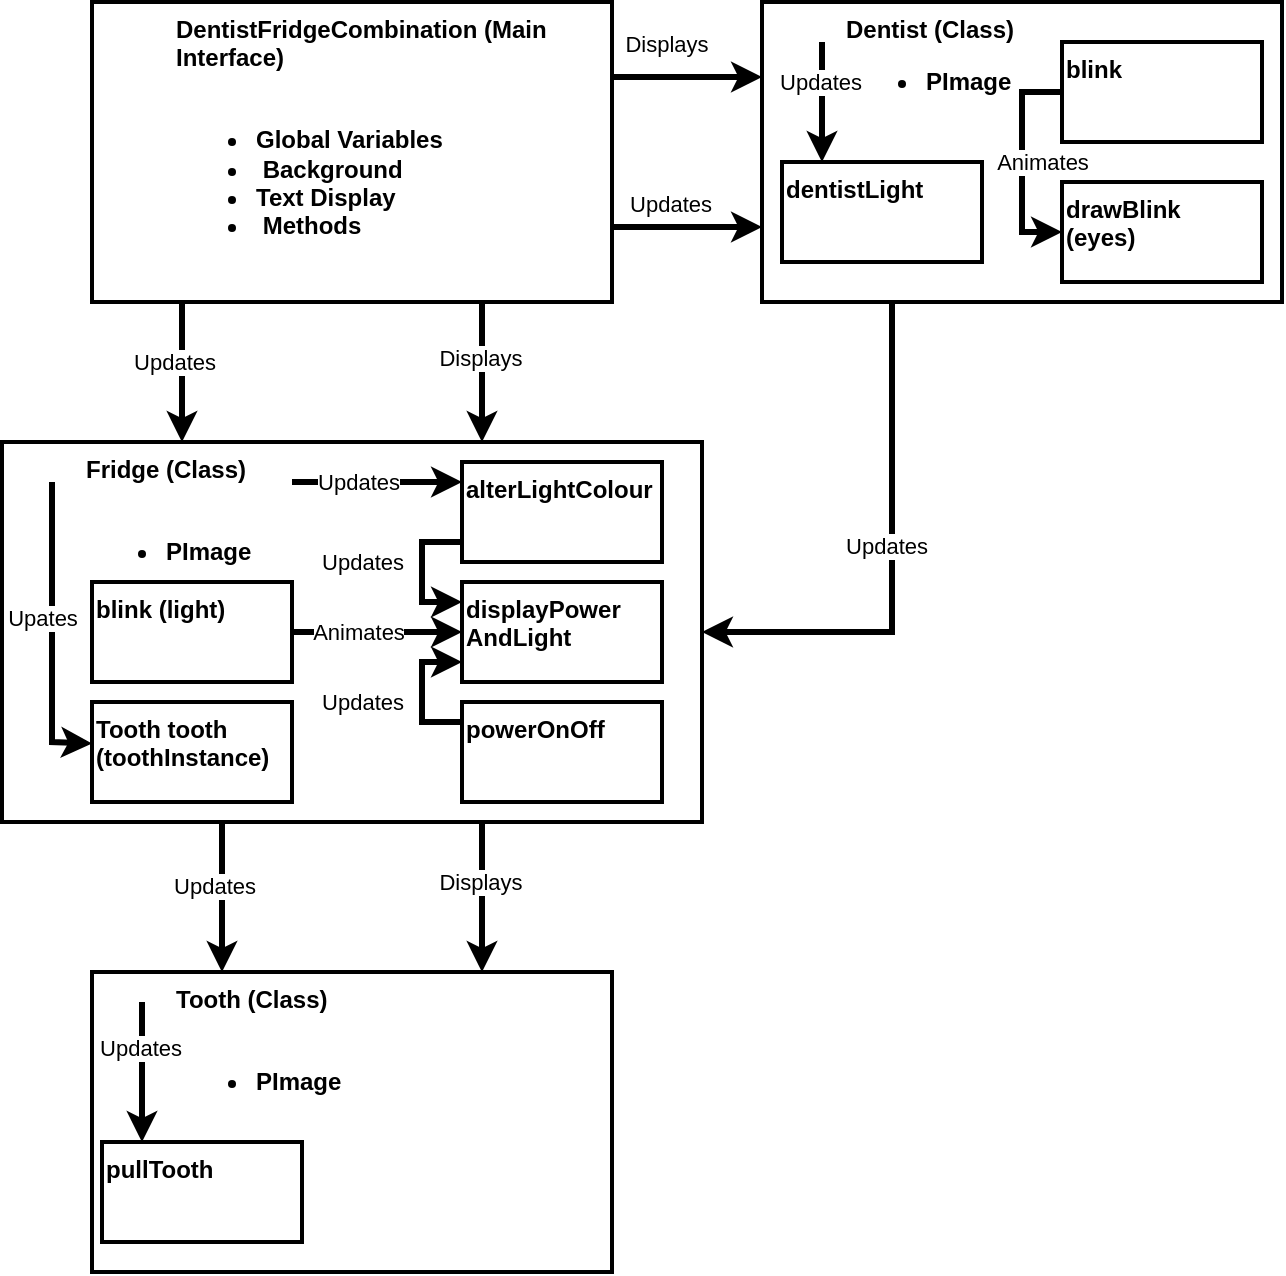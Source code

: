 <mxfile version="24.4.8" type="github">
  <diagram id="C5RBs43oDa-KdzZeNtuy" name="Page-1">
    <mxGraphModel dx="2385" dy="1565" grid="1" gridSize="10" guides="1" tooltips="1" connect="1" arrows="1" fold="1" page="1" pageScale="1" pageWidth="827" pageHeight="1169" math="0" shadow="0">
      <root>
        <mxCell id="WIyWlLk6GJQsqaUBKTNV-0" />
        <mxCell id="WIyWlLk6GJQsqaUBKTNV-1" parent="WIyWlLk6GJQsqaUBKTNV-0" />
        <mxCell id="isv8KoxDo1tm24USL7_6-0" value="&lt;blockquote style=&quot;margin: 0 0 0 40px; border: none; padding: 0px;&quot;&gt;DentistFridgeCombination (Main Interface)&lt;/blockquote&gt;&lt;blockquote style=&quot;margin: 0 0 0 40px; border: none; padding: 0px;&quot;&gt;&lt;br&gt;&lt;/blockquote&gt;&lt;blockquote style=&quot;margin: 0 0 0 40px; border: none; padding: 0px;&quot;&gt;&lt;ul&gt;&lt;li&gt;Global Variables&lt;/li&gt;&lt;li&gt;&amp;nbsp;Background&lt;/li&gt;&lt;li&gt;Text Display&lt;/li&gt;&lt;li&gt;&amp;nbsp;Methods&lt;/li&gt;&lt;/ul&gt;&lt;/blockquote&gt;" style="rounded=0;whiteSpace=wrap;html=1;strokeWidth=2;verticalAlign=top;align=left;fontStyle=1" vertex="1" parent="WIyWlLk6GJQsqaUBKTNV-1">
          <mxGeometry x="135" y="100" width="260" height="150" as="geometry" />
        </mxCell>
        <mxCell id="isv8KoxDo1tm24USL7_6-1" value="&lt;blockquote style=&quot;margin: 0 0 0 40px; border: none; padding: 0px;&quot;&gt;Dentist (Class)&lt;/blockquote&gt;&lt;blockquote style=&quot;margin: 0 0 0 40px; border: none; padding: 0px;&quot;&gt;&lt;ul&gt;&lt;li&gt;&lt;span style=&quot;background-color: initial;&quot;&gt;PImage&lt;/span&gt;&lt;/li&gt;&lt;/ul&gt;&lt;/blockquote&gt;" style="rounded=0;whiteSpace=wrap;html=1;strokeWidth=2;verticalAlign=top;align=left;fontStyle=1" vertex="1" parent="WIyWlLk6GJQsqaUBKTNV-1">
          <mxGeometry x="470" y="100" width="260" height="150" as="geometry" />
        </mxCell>
        <mxCell id="isv8KoxDo1tm24USL7_6-8" value="" style="edgeStyle=orthogonalEdgeStyle;rounded=0;orthogonalLoop=1;jettySize=auto;html=1;strokeWidth=3;" edge="1" parent="WIyWlLk6GJQsqaUBKTNV-1" source="isv8KoxDo1tm24USL7_6-2" target="isv8KoxDo1tm24USL7_6-3">
          <mxGeometry relative="1" as="geometry">
            <Array as="points">
              <mxPoint x="200" y="550" />
              <mxPoint x="200" y="550" />
            </Array>
          </mxGeometry>
        </mxCell>
        <mxCell id="isv8KoxDo1tm24USL7_6-9" value="Updates" style="edgeLabel;html=1;align=center;verticalAlign=middle;resizable=0;points=[];" vertex="1" connectable="0" parent="isv8KoxDo1tm24USL7_6-8">
          <mxGeometry x="-0.067" y="-4" relative="1" as="geometry">
            <mxPoint y="-3" as="offset" />
          </mxGeometry>
        </mxCell>
        <mxCell id="isv8KoxDo1tm24USL7_6-10" value="" style="edgeStyle=orthogonalEdgeStyle;rounded=0;orthogonalLoop=1;jettySize=auto;html=1;strokeWidth=3;" edge="1" parent="WIyWlLk6GJQsqaUBKTNV-1" source="isv8KoxDo1tm24USL7_6-2" target="isv8KoxDo1tm24USL7_6-3">
          <mxGeometry relative="1" as="geometry">
            <Array as="points">
              <mxPoint x="330" y="550" />
              <mxPoint x="330" y="550" />
            </Array>
          </mxGeometry>
        </mxCell>
        <mxCell id="isv8KoxDo1tm24USL7_6-11" value="Displays" style="edgeLabel;html=1;align=center;verticalAlign=middle;resizable=0;points=[];" vertex="1" connectable="0" parent="isv8KoxDo1tm24USL7_6-10">
          <mxGeometry x="-0.28" y="-1" relative="1" as="geometry">
            <mxPoint y="3" as="offset" />
          </mxGeometry>
        </mxCell>
        <mxCell id="isv8KoxDo1tm24USL7_6-2" value="&lt;blockquote style=&quot;margin: 0 0 0 40px; border: none; padding: 0px;&quot;&gt;Fridge (Class)&lt;/blockquote&gt;&lt;blockquote style=&quot;margin: 0 0 0 40px; border: none; padding: 0px;&quot;&gt;&lt;br&gt;&lt;/blockquote&gt;&lt;blockquote style=&quot;margin: 0 0 0 40px; border: none; padding: 0px;&quot;&gt;&lt;ul&gt;&lt;li&gt;PImage&lt;/li&gt;&lt;/ul&gt;&lt;/blockquote&gt;" style="rounded=0;whiteSpace=wrap;html=1;strokeWidth=2;verticalAlign=top;align=left;fontStyle=1" vertex="1" parent="WIyWlLk6GJQsqaUBKTNV-1">
          <mxGeometry x="90" y="320" width="350" height="190" as="geometry" />
        </mxCell>
        <mxCell id="isv8KoxDo1tm24USL7_6-3" value="&lt;blockquote style=&quot;margin: 0 0 0 40px; border: none; padding: 0px;&quot;&gt;Tooth (Class)&lt;/blockquote&gt;&lt;blockquote style=&quot;margin: 0 0 0 40px; border: none; padding: 0px;&quot;&gt;&lt;br&gt;&lt;/blockquote&gt;&lt;blockquote style=&quot;margin: 0 0 0 40px; border: none; padding: 0px;&quot;&gt;&lt;ul&gt;&lt;li&gt;PImage&lt;/li&gt;&lt;/ul&gt;&lt;/blockquote&gt;" style="rounded=0;whiteSpace=wrap;html=1;strokeWidth=2;verticalAlign=top;align=left;fontStyle=1" vertex="1" parent="WIyWlLk6GJQsqaUBKTNV-1">
          <mxGeometry x="135" y="585" width="260" height="150" as="geometry" />
        </mxCell>
        <mxCell id="isv8KoxDo1tm24USL7_6-4" value="blink" style="rounded=0;whiteSpace=wrap;html=1;strokeWidth=2;fontStyle=1;align=left;verticalAlign=top;" vertex="1" parent="WIyWlLk6GJQsqaUBKTNV-1">
          <mxGeometry x="620" y="120" width="100" height="50" as="geometry" />
        </mxCell>
        <mxCell id="isv8KoxDo1tm24USL7_6-5" value="dentistLight" style="rounded=0;whiteSpace=wrap;html=1;strokeWidth=2;fontStyle=1;align=left;verticalAlign=top;" vertex="1" parent="WIyWlLk6GJQsqaUBKTNV-1">
          <mxGeometry x="480" y="180" width="100" height="50" as="geometry" />
        </mxCell>
        <mxCell id="isv8KoxDo1tm24USL7_6-6" value="Tooth tooth (toothInstance)" style="rounded=0;whiteSpace=wrap;html=1;strokeWidth=2;fontStyle=1;align=left;verticalAlign=top;" vertex="1" parent="WIyWlLk6GJQsqaUBKTNV-1">
          <mxGeometry x="135" y="450" width="100" height="50" as="geometry" />
        </mxCell>
        <mxCell id="isv8KoxDo1tm24USL7_6-7" value="pullTooth" style="rounded=0;whiteSpace=wrap;html=1;strokeWidth=2;fontStyle=1;align=left;verticalAlign=top;" vertex="1" parent="WIyWlLk6GJQsqaUBKTNV-1">
          <mxGeometry x="140" y="670" width="100" height="50" as="geometry" />
        </mxCell>
        <mxCell id="isv8KoxDo1tm24USL7_6-13" value="powerOnOff" style="rounded=0;whiteSpace=wrap;html=1;strokeWidth=2;fontStyle=1;align=left;verticalAlign=top;" vertex="1" parent="WIyWlLk6GJQsqaUBKTNV-1">
          <mxGeometry x="320" y="450" width="100" height="50" as="geometry" />
        </mxCell>
        <mxCell id="isv8KoxDo1tm24USL7_6-14" value="displayPower&lt;div&gt;AndLight&lt;/div&gt;" style="rounded=0;whiteSpace=wrap;html=1;strokeWidth=2;fontStyle=1;align=left;verticalAlign=top;" vertex="1" parent="WIyWlLk6GJQsqaUBKTNV-1">
          <mxGeometry x="320" y="390" width="100" height="50" as="geometry" />
        </mxCell>
        <mxCell id="isv8KoxDo1tm24USL7_6-16" value="alterLightColour" style="rounded=0;whiteSpace=wrap;html=1;strokeWidth=2;fontStyle=1;align=left;verticalAlign=top;" vertex="1" parent="WIyWlLk6GJQsqaUBKTNV-1">
          <mxGeometry x="320" y="330" width="100" height="50" as="geometry" />
        </mxCell>
        <mxCell id="isv8KoxDo1tm24USL7_6-28" value="" style="edgeStyle=orthogonalEdgeStyle;rounded=0;orthogonalLoop=1;jettySize=auto;html=1;entryX=0;entryY=0.5;entryDx=0;entryDy=0;strokeWidth=3;" edge="1" parent="WIyWlLk6GJQsqaUBKTNV-1" source="isv8KoxDo1tm24USL7_6-17" target="isv8KoxDo1tm24USL7_6-14">
          <mxGeometry relative="1" as="geometry" />
        </mxCell>
        <mxCell id="isv8KoxDo1tm24USL7_6-29" value="Animates" style="edgeLabel;html=1;align=center;verticalAlign=middle;resizable=0;points=[];" vertex="1" connectable="0" parent="isv8KoxDo1tm24USL7_6-28">
          <mxGeometry x="-0.23" relative="1" as="geometry">
            <mxPoint as="offset" />
          </mxGeometry>
        </mxCell>
        <mxCell id="isv8KoxDo1tm24USL7_6-17" value="blink (light)" style="rounded=0;whiteSpace=wrap;html=1;strokeWidth=2;fontStyle=1;align=left;verticalAlign=top;" vertex="1" parent="WIyWlLk6GJQsqaUBKTNV-1">
          <mxGeometry x="135" y="390" width="100" height="50" as="geometry" />
        </mxCell>
        <mxCell id="isv8KoxDo1tm24USL7_6-19" value="" style="endArrow=classic;html=1;rounded=0;strokeWidth=3;" edge="1" parent="WIyWlLk6GJQsqaUBKTNV-1">
          <mxGeometry width="50" height="50" relative="1" as="geometry">
            <mxPoint x="160" y="600" as="sourcePoint" />
            <mxPoint x="160" y="670" as="targetPoint" />
            <Array as="points">
              <mxPoint x="160" y="630" />
            </Array>
          </mxGeometry>
        </mxCell>
        <mxCell id="isv8KoxDo1tm24USL7_6-20" value="Updates" style="edgeLabel;html=1;align=center;verticalAlign=middle;resizable=0;points=[];" vertex="1" connectable="0" parent="isv8KoxDo1tm24USL7_6-19">
          <mxGeometry x="-0.344" y="-1" relative="1" as="geometry">
            <mxPoint as="offset" />
          </mxGeometry>
        </mxCell>
        <mxCell id="isv8KoxDo1tm24USL7_6-21" value="" style="endArrow=classic;html=1;rounded=0;strokeWidth=3;" edge="1" parent="WIyWlLk6GJQsqaUBKTNV-1">
          <mxGeometry width="50" height="50" relative="1" as="geometry">
            <mxPoint x="500" y="120" as="sourcePoint" />
            <mxPoint x="500" y="180" as="targetPoint" />
            <Array as="points">
              <mxPoint x="500" y="150" />
            </Array>
          </mxGeometry>
        </mxCell>
        <mxCell id="isv8KoxDo1tm24USL7_6-22" value="Updates" style="edgeLabel;html=1;align=center;verticalAlign=middle;resizable=0;points=[];" vertex="1" connectable="0" parent="isv8KoxDo1tm24USL7_6-21">
          <mxGeometry x="-0.344" y="-1" relative="1" as="geometry">
            <mxPoint as="offset" />
          </mxGeometry>
        </mxCell>
        <mxCell id="isv8KoxDo1tm24USL7_6-23" value="drawBlink&lt;div&gt;(eyes)&lt;/div&gt;" style="rounded=0;whiteSpace=wrap;html=1;strokeWidth=2;fontStyle=1;align=left;verticalAlign=top;" vertex="1" parent="WIyWlLk6GJQsqaUBKTNV-1">
          <mxGeometry x="620" y="190" width="100" height="50" as="geometry" />
        </mxCell>
        <mxCell id="isv8KoxDo1tm24USL7_6-24" value="" style="endArrow=classic;html=1;rounded=0;strokeWidth=3;exitX=0;exitY=0.5;exitDx=0;exitDy=0;entryX=0;entryY=0.5;entryDx=0;entryDy=0;" edge="1" parent="WIyWlLk6GJQsqaUBKTNV-1" source="isv8KoxDo1tm24USL7_6-4" target="isv8KoxDo1tm24USL7_6-23">
          <mxGeometry width="50" height="50" relative="1" as="geometry">
            <mxPoint x="600" y="160" as="sourcePoint" />
            <mxPoint x="610" y="210" as="targetPoint" />
            <Array as="points">
              <mxPoint x="600" y="145" />
              <mxPoint x="600" y="215" />
            </Array>
          </mxGeometry>
        </mxCell>
        <mxCell id="isv8KoxDo1tm24USL7_6-25" value="Animates" style="edgeLabel;html=1;align=center;verticalAlign=middle;resizable=0;points=[];" vertex="1" connectable="0" parent="isv8KoxDo1tm24USL7_6-24">
          <mxGeometry x="-0.344" y="-1" relative="1" as="geometry">
            <mxPoint x="11" y="19" as="offset" />
          </mxGeometry>
        </mxCell>
        <mxCell id="isv8KoxDo1tm24USL7_6-26" value="" style="endArrow=classic;html=1;rounded=0;strokeWidth=3;exitX=0;exitY=0.5;exitDx=0;exitDy=0;" edge="1" parent="WIyWlLk6GJQsqaUBKTNV-1">
          <mxGeometry width="50" height="50" relative="1" as="geometry">
            <mxPoint x="320" y="370" as="sourcePoint" />
            <mxPoint x="320" y="400" as="targetPoint" />
            <Array as="points">
              <mxPoint x="300" y="370" />
              <mxPoint x="300" y="400" />
            </Array>
          </mxGeometry>
        </mxCell>
        <mxCell id="isv8KoxDo1tm24USL7_6-27" value="Updates" style="edgeLabel;html=1;align=center;verticalAlign=middle;resizable=0;points=[];" vertex="1" connectable="0" parent="isv8KoxDo1tm24USL7_6-26">
          <mxGeometry x="-0.344" y="-1" relative="1" as="geometry">
            <mxPoint x="-29" y="7" as="offset" />
          </mxGeometry>
        </mxCell>
        <mxCell id="isv8KoxDo1tm24USL7_6-30" value="" style="endArrow=classic;html=1;rounded=0;strokeWidth=3;exitX=0;exitY=0.5;exitDx=0;exitDy=0;" edge="1" parent="WIyWlLk6GJQsqaUBKTNV-1">
          <mxGeometry width="50" height="50" relative="1" as="geometry">
            <mxPoint x="320" y="460" as="sourcePoint" />
            <mxPoint x="320" y="430" as="targetPoint" />
            <Array as="points">
              <mxPoint x="300" y="460" />
              <mxPoint x="300" y="430" />
            </Array>
          </mxGeometry>
        </mxCell>
        <mxCell id="isv8KoxDo1tm24USL7_6-31" value="Updates" style="edgeLabel;html=1;align=center;verticalAlign=middle;resizable=0;points=[];" vertex="1" connectable="0" parent="isv8KoxDo1tm24USL7_6-30">
          <mxGeometry x="-0.344" y="-1" relative="1" as="geometry">
            <mxPoint x="-31" y="-7" as="offset" />
          </mxGeometry>
        </mxCell>
        <mxCell id="isv8KoxDo1tm24USL7_6-32" value="" style="edgeStyle=orthogonalEdgeStyle;rounded=0;orthogonalLoop=1;jettySize=auto;html=1;entryX=0;entryY=0.5;entryDx=0;entryDy=0;strokeWidth=3;" edge="1" parent="WIyWlLk6GJQsqaUBKTNV-1">
          <mxGeometry relative="1" as="geometry">
            <mxPoint x="235" y="340" as="sourcePoint" />
            <mxPoint x="320" y="340" as="targetPoint" />
          </mxGeometry>
        </mxCell>
        <mxCell id="isv8KoxDo1tm24USL7_6-33" value="Updates" style="edgeLabel;html=1;align=center;verticalAlign=middle;resizable=0;points=[];" vertex="1" connectable="0" parent="isv8KoxDo1tm24USL7_6-32">
          <mxGeometry x="-0.23" relative="1" as="geometry">
            <mxPoint as="offset" />
          </mxGeometry>
        </mxCell>
        <mxCell id="isv8KoxDo1tm24USL7_6-34" value="" style="edgeStyle=orthogonalEdgeStyle;rounded=0;orthogonalLoop=1;jettySize=auto;html=1;strokeWidth=3;" edge="1" parent="WIyWlLk6GJQsqaUBKTNV-1">
          <mxGeometry relative="1" as="geometry">
            <mxPoint x="180" y="250" as="sourcePoint" />
            <mxPoint x="180" y="320" as="targetPoint" />
            <Array as="points">
              <mxPoint x="180" y="285" />
              <mxPoint x="180" y="285" />
            </Array>
          </mxGeometry>
        </mxCell>
        <mxCell id="isv8KoxDo1tm24USL7_6-35" value="Updates" style="edgeLabel;html=1;align=center;verticalAlign=middle;resizable=0;points=[];" vertex="1" connectable="0" parent="isv8KoxDo1tm24USL7_6-34">
          <mxGeometry x="-0.067" y="-4" relative="1" as="geometry">
            <mxPoint y="-3" as="offset" />
          </mxGeometry>
        </mxCell>
        <mxCell id="isv8KoxDo1tm24USL7_6-36" value="" style="edgeStyle=orthogonalEdgeStyle;rounded=0;orthogonalLoop=1;jettySize=auto;html=1;strokeWidth=3;" edge="1" parent="WIyWlLk6GJQsqaUBKTNV-1">
          <mxGeometry relative="1" as="geometry">
            <mxPoint x="330" y="250" as="sourcePoint" />
            <mxPoint x="330" y="320" as="targetPoint" />
            <Array as="points">
              <mxPoint x="330" y="290" />
              <mxPoint x="330" y="290" />
            </Array>
          </mxGeometry>
        </mxCell>
        <mxCell id="isv8KoxDo1tm24USL7_6-37" value="Displays" style="edgeLabel;html=1;align=center;verticalAlign=middle;resizable=0;points=[];" vertex="1" connectable="0" parent="isv8KoxDo1tm24USL7_6-36">
          <mxGeometry x="-0.28" y="-1" relative="1" as="geometry">
            <mxPoint y="3" as="offset" />
          </mxGeometry>
        </mxCell>
        <mxCell id="isv8KoxDo1tm24USL7_6-38" value="" style="endArrow=classic;html=1;rounded=0;strokeWidth=3;entryX=-0.001;entryY=0.814;entryDx=0;entryDy=0;entryPerimeter=0;" edge="1" parent="WIyWlLk6GJQsqaUBKTNV-1">
          <mxGeometry width="50" height="50" relative="1" as="geometry">
            <mxPoint x="115" y="340" as="sourcePoint" />
            <mxPoint x="135.0" y="470.7" as="targetPoint" />
            <Array as="points">
              <mxPoint x="115.1" y="340" />
              <mxPoint x="115" y="470" />
            </Array>
          </mxGeometry>
        </mxCell>
        <mxCell id="isv8KoxDo1tm24USL7_6-39" value="Upates" style="edgeLabel;html=1;align=center;verticalAlign=middle;resizable=0;points=[];" vertex="1" connectable="0" parent="isv8KoxDo1tm24USL7_6-38">
          <mxGeometry x="-0.344" y="-1" relative="1" as="geometry">
            <mxPoint x="-4" y="19" as="offset" />
          </mxGeometry>
        </mxCell>
        <mxCell id="isv8KoxDo1tm24USL7_6-40" value="" style="edgeStyle=orthogonalEdgeStyle;rounded=0;orthogonalLoop=1;jettySize=auto;html=1;strokeWidth=3;entryX=0;entryY=0.25;entryDx=0;entryDy=0;exitX=1;exitY=0.25;exitDx=0;exitDy=0;" edge="1" parent="WIyWlLk6GJQsqaUBKTNV-1" source="isv8KoxDo1tm24USL7_6-0" target="isv8KoxDo1tm24USL7_6-1">
          <mxGeometry relative="1" as="geometry">
            <mxPoint x="420" y="95" as="sourcePoint" />
            <mxPoint x="420" y="170" as="targetPoint" />
            <Array as="points" />
          </mxGeometry>
        </mxCell>
        <mxCell id="isv8KoxDo1tm24USL7_6-41" value="Displays" style="edgeLabel;html=1;align=center;verticalAlign=middle;resizable=0;points=[];" vertex="1" connectable="0" parent="isv8KoxDo1tm24USL7_6-40">
          <mxGeometry x="-0.28" y="-1" relative="1" as="geometry">
            <mxPoint y="-18" as="offset" />
          </mxGeometry>
        </mxCell>
        <mxCell id="isv8KoxDo1tm24USL7_6-42" value="" style="edgeStyle=orthogonalEdgeStyle;rounded=0;orthogonalLoop=1;jettySize=auto;html=1;entryX=0;entryY=0.75;entryDx=0;entryDy=0;strokeWidth=3;exitX=1;exitY=0.75;exitDx=0;exitDy=0;" edge="1" parent="WIyWlLk6GJQsqaUBKTNV-1" source="isv8KoxDo1tm24USL7_6-0" target="isv8KoxDo1tm24USL7_6-1">
          <mxGeometry relative="1" as="geometry">
            <mxPoint x="395" y="204.38" as="sourcePoint" />
            <mxPoint x="480" y="204.38" as="targetPoint" />
          </mxGeometry>
        </mxCell>
        <mxCell id="isv8KoxDo1tm24USL7_6-43" value="Updates" style="edgeLabel;html=1;align=center;verticalAlign=middle;resizable=0;points=[];" vertex="1" connectable="0" parent="isv8KoxDo1tm24USL7_6-42">
          <mxGeometry x="-0.23" relative="1" as="geometry">
            <mxPoint y="-12" as="offset" />
          </mxGeometry>
        </mxCell>
        <mxCell id="isv8KoxDo1tm24USL7_6-44" value="" style="endArrow=classic;html=1;rounded=0;entryX=1;entryY=0.5;entryDx=0;entryDy=0;exitX=0.25;exitY=1;exitDx=0;exitDy=0;strokeWidth=3;" edge="1" parent="WIyWlLk6GJQsqaUBKTNV-1" source="isv8KoxDo1tm24USL7_6-1" target="isv8KoxDo1tm24USL7_6-2">
          <mxGeometry width="50" height="50" relative="1" as="geometry">
            <mxPoint x="540" y="250" as="sourcePoint" />
            <mxPoint x="530" y="680" as="targetPoint" />
            <Array as="points">
              <mxPoint x="535" y="415" />
            </Array>
          </mxGeometry>
        </mxCell>
        <mxCell id="isv8KoxDo1tm24USL7_6-45" value="Updates" style="edgeLabel;html=1;align=center;verticalAlign=middle;resizable=0;points=[];" vertex="1" connectable="0" parent="isv8KoxDo1tm24USL7_6-44">
          <mxGeometry x="-0.054" y="-3" relative="1" as="geometry">
            <mxPoint y="-1" as="offset" />
          </mxGeometry>
        </mxCell>
      </root>
    </mxGraphModel>
  </diagram>
</mxfile>
